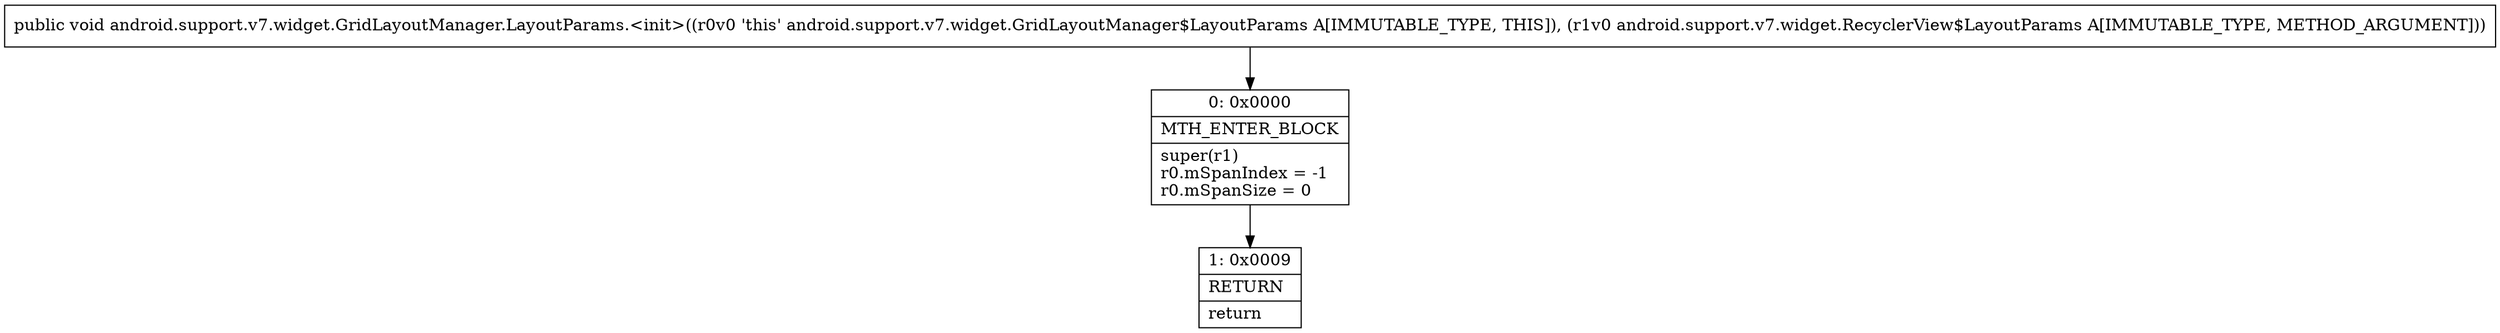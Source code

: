 digraph "CFG forandroid.support.v7.widget.GridLayoutManager.LayoutParams.\<init\>(Landroid\/support\/v7\/widget\/RecyclerView$LayoutParams;)V" {
Node_0 [shape=record,label="{0\:\ 0x0000|MTH_ENTER_BLOCK\l|super(r1)\lr0.mSpanIndex = \-1\lr0.mSpanSize = 0\l}"];
Node_1 [shape=record,label="{1\:\ 0x0009|RETURN\l|return\l}"];
MethodNode[shape=record,label="{public void android.support.v7.widget.GridLayoutManager.LayoutParams.\<init\>((r0v0 'this' android.support.v7.widget.GridLayoutManager$LayoutParams A[IMMUTABLE_TYPE, THIS]), (r1v0 android.support.v7.widget.RecyclerView$LayoutParams A[IMMUTABLE_TYPE, METHOD_ARGUMENT])) }"];
MethodNode -> Node_0;
Node_0 -> Node_1;
}

